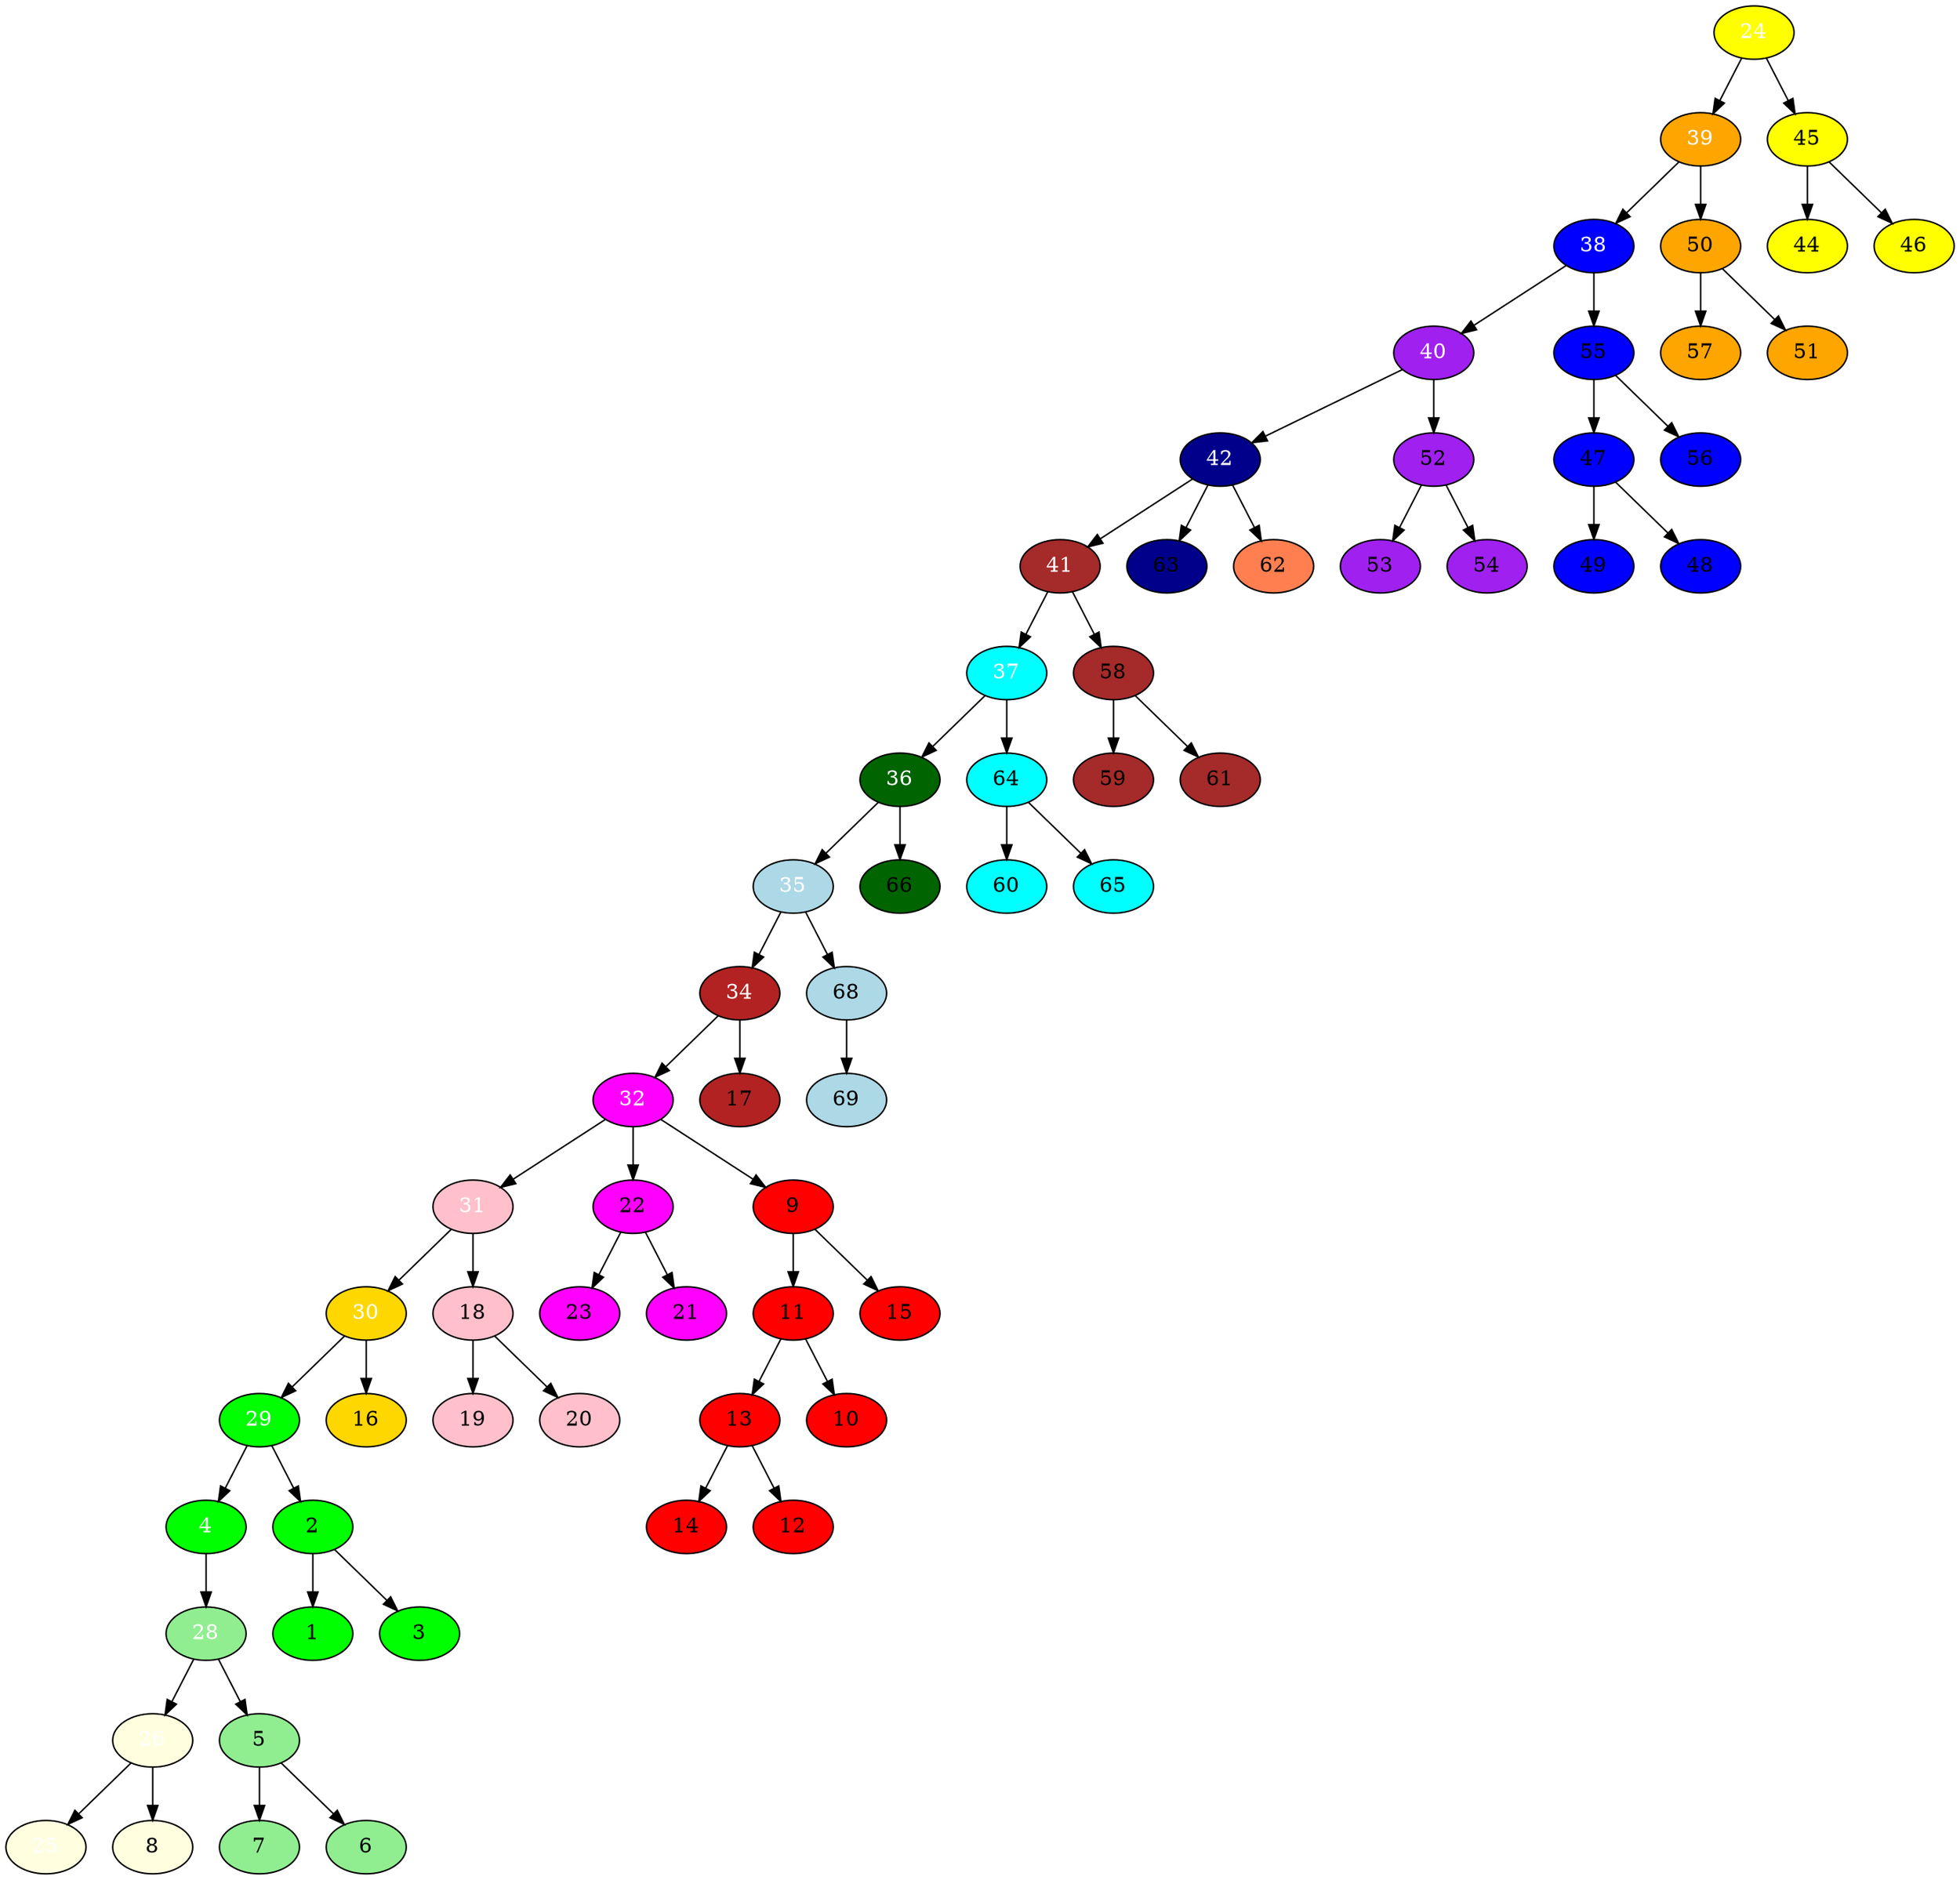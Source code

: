 digraph G {
  rankdir=TB;
  32 [style=filled, fillcolor=black, fontcolor=white];
  34 [style=filled, fillcolor=black, fontcolor=white];
  35 [style=filled, fillcolor=black, fontcolor=white];
  36 [style=filled, fillcolor=black, fontcolor=white];
  4 [style=filled, fillcolor=black, fontcolor=white];
  37 [style=filled, fillcolor=black, fontcolor=white];
  38 [style=filled, fillcolor=black, fontcolor=white];
  39 [style=filled, fillcolor=black, fontcolor=white];
  40 [style=filled, fillcolor=black, fontcolor=white];
  41 [style=filled, fillcolor=black, fontcolor=white];
  42 [style=filled, fillcolor=black, fontcolor=white];
  24 [style=filled, fillcolor=black, fontcolor=white];
  25 [style=filled, fillcolor=black, fontcolor=white];
  26 [style=filled, fillcolor=black, fontcolor=white];
  28 [style=filled, fillcolor=black, fontcolor=white];
  29 [style=filled, fillcolor=black, fontcolor=white];
  30 [style=filled, fillcolor=black, fontcolor=white];
  31 [style=filled, fillcolor=black, fontcolor=white];
  24 -> 45 [color=black];
  24 -> 39 [color=black];
  45 -> 44 [color=black];
  45 -> 46 [color=black];
  39 -> 50 [color=black];
  39 -> 38 [color=black];
  50 -> 57 [color=black];
  50 -> 51 [color=black];
  38 -> 55 [color=black];
  38 -> 40 [color=black];
  55 -> 47 [color=black];
  55 -> 56 [color=black];
  40 -> 52 [color=black];
  40 -> 42 [color=black];
  47 -> 49 [color=black];
  47 -> 48 [color=black];
  52 -> 53 [color=black];
  52 -> 54 [color=black];
  42 -> 63 [color=black];
  42 -> 62 [color=black];
  42 -> 41 [color=black];
  41 -> 58 [color=black];
  58 -> 59 [color=black];
  58 -> 61 [color=black];
  41 -> 37 [color=black];
  37 -> 64 [color=black];
  64 -> 60 [color=black];
  64 -> 65 [color=black];
  36 -> 66 [color=black];
  36 -> 35 [color=black];
  35 -> 68 [color=black];
  35 -> 34 [color=black];
  68 -> 69 [color=black];
  34 -> 17 [color=black];
  34 -> 32 [color=black];
  32 -> 22 [color=black];
  32 -> 9 [color=black];
  32 -> 31 [color=black];
  22 -> 23 [color=black];
  22 -> 21 [color=black];
  9 -> 11 [color=black];
  9 -> 15 [color=black];
  11 -> 13 [color=black];
  11 -> 10 [color=black];
  13 -> 14 [color=black];
  13 -> 12 [color=black];
  37 -> 36 [color=black];
  31 -> 18 [color=black];
  31 -> 30 [color=black];
  18 -> 19 [color=black];
  18 -> 20 [color=black];
  30 -> 16 [color=black];
  30 -> 29 [color=black];
  29 -> 2 [color=black];
  29 -> 4 [color=black];
  2 -> 1 [color=black];
  2 -> 3 [color=black];
  4 -> 28 [color=black];
  28 -> 5 [color=black];
  28 -> 26 [color=black];
  5 -> 7 [color=black];
  5 -> 6 [color=black];
  26 -> 8 [color=black];
  26 -> 25 [color=black];
  1 [style=filled, fillcolor=green]
  2 [style=filled, fillcolor=green]
  3 [style=filled, fillcolor=green]
  4 [style=filled, fillcolor=green]
  5 [style=filled, fillcolor=lightgreen]
  6 [style=filled, fillcolor=lightgreen]
  7 [style=filled, fillcolor=lightgreen]
  8 [style=filled, fillcolor=lightyellow]
  9 [style=filled, fillcolor=red]
  10 [style=filled, fillcolor=red]
  11 [style=filled, fillcolor=red]
  12 [style=filled, fillcolor=red]
  13 [style=filled, fillcolor=red]
  14 [style=filled, fillcolor=red]
  15 [style=filled, fillcolor=red]
  16 [style=filled, fillcolor=gold]
  17 [style=filled, fillcolor=firebrick]
  18 [style=filled, fillcolor=pink]
  19 [style=filled, fillcolor=pink]
  20 [style=filled, fillcolor=pink]
  21 [style=filled, fillcolor=magenta]
  22 [style=filled, fillcolor=magenta]
  23 [style=filled, fillcolor=magenta]
  24 [style=filled, fillcolor=yellow]
  25 [style=filled, fillcolor=lightyellow]
  26 [style=filled, fillcolor=lightyellow]
  28 [style=filled, fillcolor=lightgreen]
  29 [style=filled, fillcolor=green]
  30 [style=filled, fillcolor=gold]
  31 [style=filled, fillcolor=pink]
  32 [style=filled, fillcolor=magenta]
  34 [style=filled, fillcolor=firebrick]
  35 [style=filled, fillcolor=lightblue]
  36 [style=filled, fillcolor=darkgreen]
  37 [style=filled, fillcolor=cyan]
  38 [style=filled, fillcolor=blue]
  39 [style=filled, fillcolor=orange]
  40 [style=filled, fillcolor=purple]
  41 [style=filled, fillcolor=brown]
  42 [style=filled, fillcolor=darkblue]
  44 [style=filled, fillcolor=yellow]
  45 [style=filled, fillcolor=yellow]
  46 [style=filled, fillcolor=yellow]
  47 [style=filled, fillcolor=blue]
  48 [style=filled, fillcolor=blue]
  49 [style=filled, fillcolor=blue]
  50 [style=filled, fillcolor=orange]
  51 [style=filled, fillcolor=orange]
  52 [style=filled, fillcolor=purple]
  53 [style=filled, fillcolor=purple]
  54 [style=filled, fillcolor=purple]
  55 [style=filled, fillcolor=blue]
  56 [style=filled, fillcolor=blue]
  57 [style=filled, fillcolor=orange]
  58 [style=filled, fillcolor=brown]
  59 [style=filled, fillcolor=brown]
  60 [style=filled, fillcolor=cyan]
  61 [style=filled, fillcolor=brown]
  62 [style=filled, fillcolor=coral]
  63 [style=filled, fillcolor=darkblue]
  64 [style=filled, fillcolor=cyan]
  65 [style=filled, fillcolor=cyan]
  66 [style=filled, fillcolor=darkgreen]
  68 [style=filled, fillcolor=lightblue]
  69 [style=filled, fillcolor=lightblue]
}
